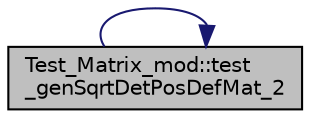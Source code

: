 digraph "Test_Matrix_mod::test_genSqrtDetPosDefMat_2"
{
 // LATEX_PDF_SIZE
  edge [fontname="Helvetica",fontsize="10",labelfontname="Helvetica",labelfontsize="10"];
  node [fontname="Helvetica",fontsize="10",shape=record];
  rankdir="LR";
  Node1 [label="Test_Matrix_mod::test\l_genSqrtDetPosDefMat_2",height=0.2,width=0.4,color="black", fillcolor="grey75", style="filled", fontcolor="black",tooltip="The output sqrtDetPosDefMat must be set to a negative value, if the input matrix is non-positive-defi..."];
  Node1 -> Node1 [color="midnightblue",fontsize="10",style="solid",fontname="Helvetica"];
}
